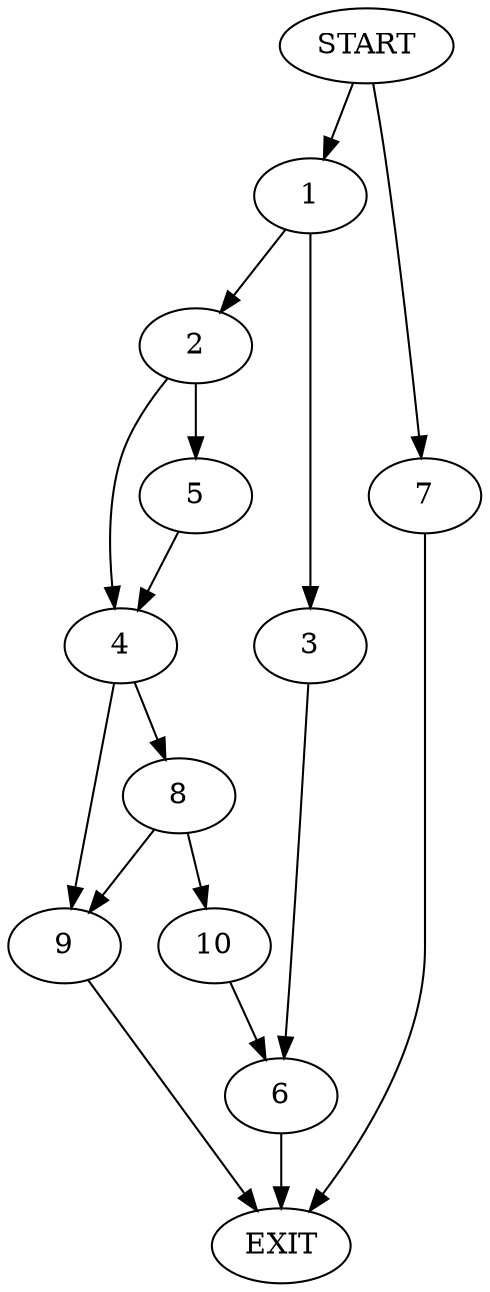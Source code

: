 digraph {
0 [label="START"]
11 [label="EXIT"]
0 -> 1
1 -> 2
1 -> 3
2 -> 4
2 -> 5
3 -> 6
0 -> 7
7 -> 11
5 -> 4
4 -> 8
4 -> 9
9 -> 11
8 -> 9
8 -> 10
10 -> 6
6 -> 11
}
